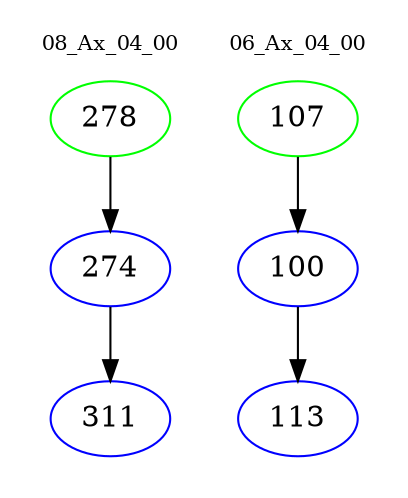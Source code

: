 digraph{
subgraph cluster_0 {
color = white
label = "08_Ax_04_00";
fontsize=10;
T0_278 [label="278", color="green"]
T0_278 -> T0_274 [color="black"]
T0_274 [label="274", color="blue"]
T0_274 -> T0_311 [color="black"]
T0_311 [label="311", color="blue"]
}
subgraph cluster_1 {
color = white
label = "06_Ax_04_00";
fontsize=10;
T1_107 [label="107", color="green"]
T1_107 -> T1_100 [color="black"]
T1_100 [label="100", color="blue"]
T1_100 -> T1_113 [color="black"]
T1_113 [label="113", color="blue"]
}
}
